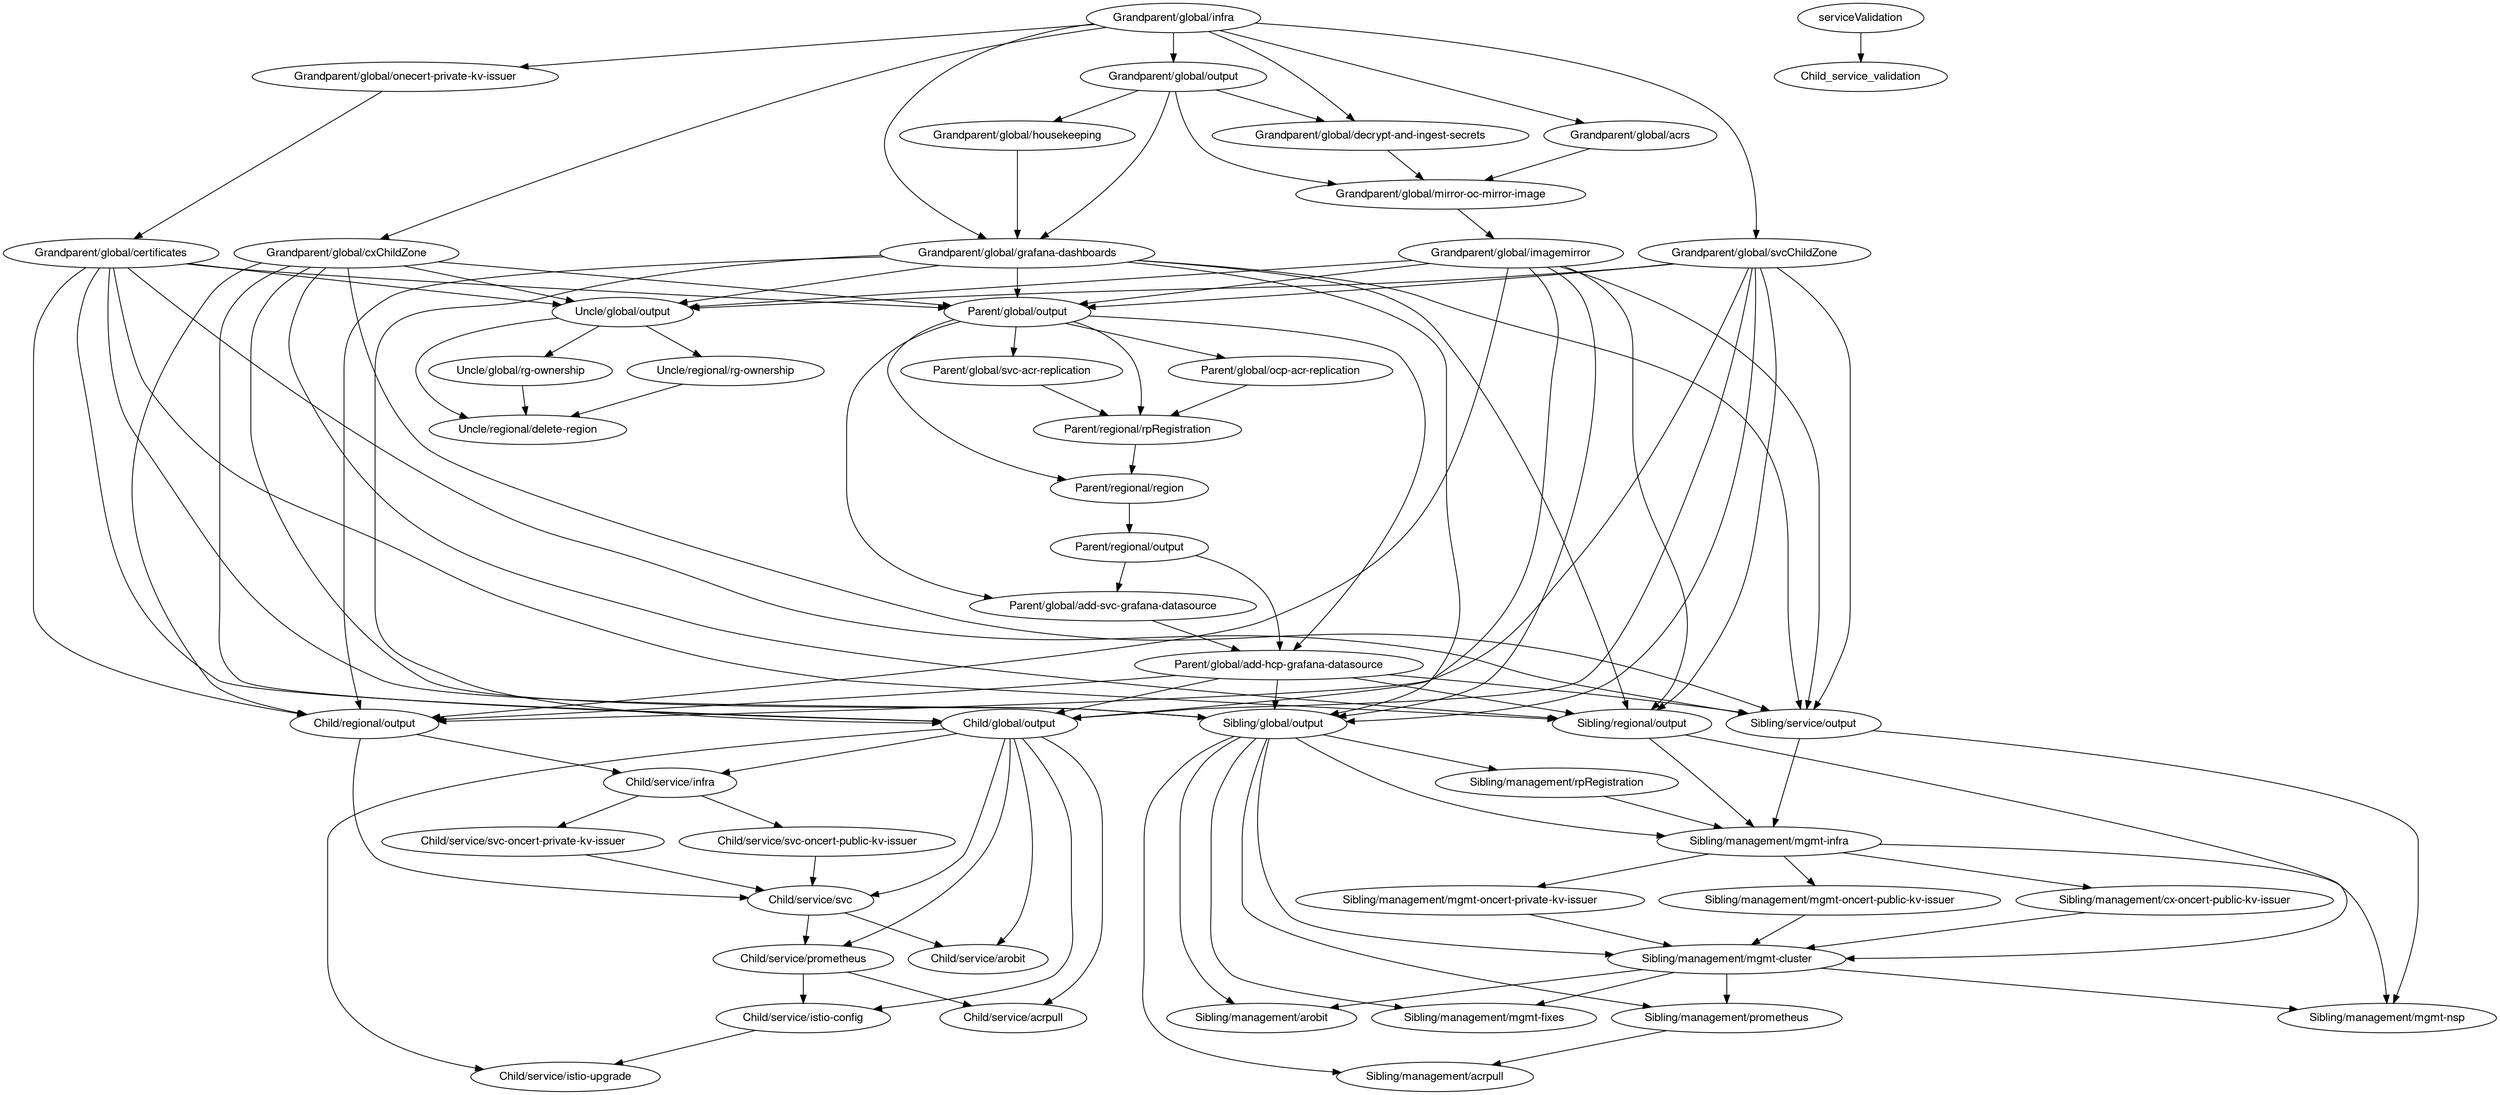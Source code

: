 digraph regexp { 
 fontname="Helvetica,Arial,sans-serif"
 node [fontname="Helvetica,Arial,sans-serif"]
 edge [fontname="Helvetica,Arial,sans-serif"]
 "Grandparent_global_acrs" [label="Grandparent/global/acrs"];
 "Grandparent_global_acrs" -> "Grandparent_global_mirror-oc-mirror-image";
 "Grandparent_global_certificates" [label="Grandparent/global/certificates"];
 "Grandparent_global_certificates" -> "Child_global_output";
 "Grandparent_global_certificates" -> "Child_regional_output";
 "Grandparent_global_certificates" -> "Sibling_global_output";
 "Grandparent_global_certificates" -> "Sibling_regional_output";
 "Grandparent_global_certificates" -> "Sibling_service_output";
 "Grandparent_global_certificates" -> "Parent_global_output";
 "Grandparent_global_certificates" -> "Uncle_global_output";
 "Grandparent_global_cxChildZone" [label="Grandparent/global/cxChildZone"];
 "Grandparent_global_cxChildZone" -> "Child_global_output";
 "Grandparent_global_cxChildZone" -> "Child_regional_output";
 "Grandparent_global_cxChildZone" -> "Sibling_global_output";
 "Grandparent_global_cxChildZone" -> "Sibling_regional_output";
 "Grandparent_global_cxChildZone" -> "Sibling_service_output";
 "Grandparent_global_cxChildZone" -> "Parent_global_output";
 "Grandparent_global_cxChildZone" -> "Uncle_global_output";
 "Grandparent_global_decrypt-and-ingest-secrets" [label="Grandparent/global/decrypt-and-ingest-secrets"];
 "Grandparent_global_decrypt-and-ingest-secrets" -> "Grandparent_global_mirror-oc-mirror-image";
 "Grandparent_global_grafana-dashboards" [label="Grandparent/global/grafana-dashboards"];
 "Grandparent_global_grafana-dashboards" -> "Child_global_output";
 "Grandparent_global_grafana-dashboards" -> "Child_regional_output";
 "Grandparent_global_grafana-dashboards" -> "Sibling_global_output";
 "Grandparent_global_grafana-dashboards" -> "Sibling_regional_output";
 "Grandparent_global_grafana-dashboards" -> "Sibling_service_output";
 "Grandparent_global_grafana-dashboards" -> "Parent_global_output";
 "Grandparent_global_grafana-dashboards" -> "Uncle_global_output";
 "Grandparent_global_housekeeping" [label="Grandparent/global/housekeeping"];
 "Grandparent_global_housekeeping" -> "Grandparent_global_grafana-dashboards";
 "Grandparent_global_imagemirror" [label="Grandparent/global/imagemirror"];
 "Grandparent_global_imagemirror" -> "Child_global_output";
 "Grandparent_global_imagemirror" -> "Child_regional_output";
 "Grandparent_global_imagemirror" -> "Sibling_global_output";
 "Grandparent_global_imagemirror" -> "Sibling_regional_output";
 "Grandparent_global_imagemirror" -> "Sibling_service_output";
 "Grandparent_global_imagemirror" -> "Parent_global_output";
 "Grandparent_global_imagemirror" -> "Uncle_global_output";
 "Grandparent_global_infra" [label="Grandparent/global/infra"];
 "Grandparent_global_infra" -> "Grandparent_global_acrs";
 "Grandparent_global_infra" -> "Grandparent_global_cxChildZone";
 "Grandparent_global_infra" -> "Grandparent_global_decrypt-and-ingest-secrets";
 "Grandparent_global_infra" -> "Grandparent_global_grafana-dashboards";
 "Grandparent_global_infra" -> "Grandparent_global_onecert-private-kv-issuer";
 "Grandparent_global_infra" -> "Grandparent_global_output";
 "Grandparent_global_infra" -> "Grandparent_global_svcChildZone";
 "Grandparent_global_mirror-oc-mirror-image" [label="Grandparent/global/mirror-oc-mirror-image"];
 "Grandparent_global_mirror-oc-mirror-image" -> "Grandparent_global_imagemirror";
 "Grandparent_global_onecert-private-kv-issuer" [label="Grandparent/global/onecert-private-kv-issuer"];
 "Grandparent_global_onecert-private-kv-issuer" -> "Grandparent_global_certificates";
 "Grandparent_global_output" [label="Grandparent/global/output"];
 "Grandparent_global_output" -> "Grandparent_global_decrypt-and-ingest-secrets";
 "Grandparent_global_output" -> "Grandparent_global_grafana-dashboards";
 "Grandparent_global_output" -> "Grandparent_global_housekeeping";
 "Grandparent_global_output" -> "Grandparent_global_mirror-oc-mirror-image";
 "Grandparent_global_svcChildZone" [label="Grandparent/global/svcChildZone"];
 "Grandparent_global_svcChildZone" -> "Child_global_output";
 "Grandparent_global_svcChildZone" -> "Child_regional_output";
 "Grandparent_global_svcChildZone" -> "Sibling_global_output";
 "Grandparent_global_svcChildZone" -> "Sibling_regional_output";
 "Grandparent_global_svcChildZone" -> "Sibling_service_output";
 "Grandparent_global_svcChildZone" -> "Parent_global_output";
 "Grandparent_global_svcChildZone" -> "Uncle_global_output";
 "Parent_global_add-hcp-grafana-datasource" [label="Parent/global/add-hcp-grafana-datasource"];
 "Parent_global_add-hcp-grafana-datasource" -> "Child_global_output";
 "Parent_global_add-hcp-grafana-datasource" -> "Child_regional_output";
 "Parent_global_add-hcp-grafana-datasource" -> "Sibling_global_output";
 "Parent_global_add-hcp-grafana-datasource" -> "Sibling_regional_output";
 "Parent_global_add-hcp-grafana-datasource" -> "Sibling_service_output";
 "Parent_global_add-svc-grafana-datasource" [label="Parent/global/add-svc-grafana-datasource"];
 "Parent_global_add-svc-grafana-datasource" -> "Parent_global_add-hcp-grafana-datasource";
 "Parent_global_ocp-acr-replication" [label="Parent/global/ocp-acr-replication"];
 "Parent_global_ocp-acr-replication" -> "Parent_regional_rpRegistration";
 "Parent_global_output" [label="Parent/global/output"];
 "Parent_global_output" -> "Parent_global_add-hcp-grafana-datasource";
 "Parent_global_output" -> "Parent_global_add-svc-grafana-datasource";
 "Parent_global_output" -> "Parent_global_ocp-acr-replication";
 "Parent_global_output" -> "Parent_global_svc-acr-replication";
 "Parent_global_output" -> "Parent_regional_region";
 "Parent_global_output" -> "Parent_regional_rpRegistration";
 "Parent_global_svc-acr-replication" [label="Parent/global/svc-acr-replication"];
 "Parent_global_svc-acr-replication" -> "Parent_regional_rpRegistration";
 "Parent_regional_output" [label="Parent/regional/output"];
 "Parent_regional_output" -> "Parent_global_add-hcp-grafana-datasource";
 "Parent_regional_output" -> "Parent_global_add-svc-grafana-datasource";
 "Parent_regional_region" [label="Parent/regional/region"];
 "Parent_regional_region" -> "Parent_regional_output";
 "Parent_regional_rpRegistration" [label="Parent/regional/rpRegistration"];
 "Parent_regional_rpRegistration" -> "Parent_regional_region";
 "Child_global_output" [label="Child/global/output"];
 "Child_global_output" -> "Child_service_acrpull";
 "Child_global_output" -> "Child_service_arobit";
 "Child_global_output" -> "Child_service_infra";
 "Child_global_output" -> "Child_service_istio-config";
 "Child_global_output" -> "Child_service_istio-upgrade";
 "Child_global_output" -> "Child_service_prometheus";
 "Child_global_output" -> "Child_service_svc";
 "Child_regional_output" [label="Child/regional/output"];
 "Child_regional_output" -> "Child_service_infra";
 "Child_regional_output" -> "Child_service_svc";
 "Child_service_acrpull" [label="Child/service/acrpull"];
 "Child_service_arobit" [label="Child/service/arobit"];
 "Child_service_infra" [label="Child/service/infra"];
 "Child_service_infra" -> "Child_service_svc-oncert-private-kv-issuer";
 "Child_service_infra" -> "Child_service_svc-oncert-public-kv-issuer";
 "Child_service_istio-config" [label="Child/service/istio-config"];
 "Child_service_istio-config" -> "Child_service_istio-upgrade";
 "Child_service_istio-upgrade" [label="Child/service/istio-upgrade"];
 "Child_service_prometheus" [label="Child/service/prometheus"];
 "Child_service_prometheus" -> "Child_service_acrpull";
 "Child_service_prometheus" -> "Child_service_istio-config";
 "Child_service_svc" [label="Child/service/svc"];
 "Child_service_svc" -> "Child_service_arobit";
 "Child_service_svc" -> "Child_service_prometheus";
 "Child_service_svc-oncert-private-kv-issuer" [label="Child/service/svc-oncert-private-kv-issuer"];
 "Child_service_svc-oncert-private-kv-issuer" -> "Child_service_svc";
 "Child_service_svc-oncert-public-kv-issuer" [label="Child/service/svc-oncert-public-kv-issuer"];
 "Child_service_svc-oncert-public-kv-issuer" -> "Child_service_svc";
 "Sibling_global_output" [label="Sibling/global/output"];
 "Sibling_global_output" -> "Sibling_management_acrpull";
 "Sibling_global_output" -> "Sibling_management_arobit";
 "Sibling_global_output" -> "Sibling_management_mgmt-cluster";
 "Sibling_global_output" -> "Sibling_management_mgmt-fixes";
 "Sibling_global_output" -> "Sibling_management_mgmt-infra";
 "Sibling_global_output" -> "Sibling_management_prometheus";
 "Sibling_global_output" -> "Sibling_management_rpRegistration";
 "Sibling_management_acrpull" [label="Sibling/management/acrpull"];
 "Sibling_management_arobit" [label="Sibling/management/arobit"];
 "Sibling_management_cx-oncert-public-kv-issuer" [label="Sibling/management/cx-oncert-public-kv-issuer"];
 "Sibling_management_cx-oncert-public-kv-issuer" -> "Sibling_management_mgmt-cluster";
 "Sibling_management_mgmt-cluster" [label="Sibling/management/mgmt-cluster"];
 "Sibling_management_mgmt-cluster" -> "Sibling_management_arobit";
 "Sibling_management_mgmt-cluster" -> "Sibling_management_mgmt-fixes";
 "Sibling_management_mgmt-cluster" -> "Sibling_management_mgmt-nsp";
 "Sibling_management_mgmt-cluster" -> "Sibling_management_prometheus";
 "Sibling_management_mgmt-fixes" [label="Sibling/management/mgmt-fixes"];
 "Sibling_management_mgmt-infra" [label="Sibling/management/mgmt-infra"];
 "Sibling_management_mgmt-infra" -> "Sibling_management_cx-oncert-public-kv-issuer";
 "Sibling_management_mgmt-infra" -> "Sibling_management_mgmt-nsp";
 "Sibling_management_mgmt-infra" -> "Sibling_management_mgmt-oncert-private-kv-issuer";
 "Sibling_management_mgmt-infra" -> "Sibling_management_mgmt-oncert-public-kv-issuer";
 "Sibling_management_mgmt-nsp" [label="Sibling/management/mgmt-nsp"];
 "Sibling_management_mgmt-oncert-private-kv-issuer" [label="Sibling/management/mgmt-oncert-private-kv-issuer"];
 "Sibling_management_mgmt-oncert-private-kv-issuer" -> "Sibling_management_mgmt-cluster";
 "Sibling_management_mgmt-oncert-public-kv-issuer" [label="Sibling/management/mgmt-oncert-public-kv-issuer"];
 "Sibling_management_mgmt-oncert-public-kv-issuer" -> "Sibling_management_mgmt-cluster";
 "Sibling_management_prometheus" [label="Sibling/management/prometheus"];
 "Sibling_management_prometheus" -> "Sibling_management_acrpull";
 "Sibling_management_rpRegistration" [label="Sibling/management/rpRegistration"];
 "Sibling_management_rpRegistration" -> "Sibling_management_mgmt-infra";
 "Sibling_regional_output" [label="Sibling/regional/output"];
 "Sibling_regional_output" -> "Sibling_management_mgmt-cluster";
 "Sibling_regional_output" -> "Sibling_management_mgmt-infra";
 "Sibling_service_output" [label="Sibling/service/output"];
 "Sibling_service_output" -> "Sibling_management_mgmt-infra";
 "Sibling_service_output" -> "Sibling_management_mgmt-nsp";
 "Uncle_global_output" [label="Uncle/global/output"];
 "Uncle_global_output" -> "Uncle_global_rg-ownership";
 "Uncle_global_output" -> "Uncle_regional_delete-region";
 "Uncle_global_output" -> "Uncle_regional_rg-ownership";
 "Uncle_global_rg-ownership" [label="Uncle/global/rg-ownership"];
 "Uncle_global_rg-ownership" -> "Uncle_regional_delete-region";
 "Uncle_regional_delete-region" [label="Uncle/regional/delete-region"];
 "Uncle_regional_rg-ownership" [label="Uncle/regional/rg-ownership"];
 "Uncle_regional_rg-ownership" -> "Uncle_regional_delete-region";
 "serviceValidation" -> "Child_service_validation";
}